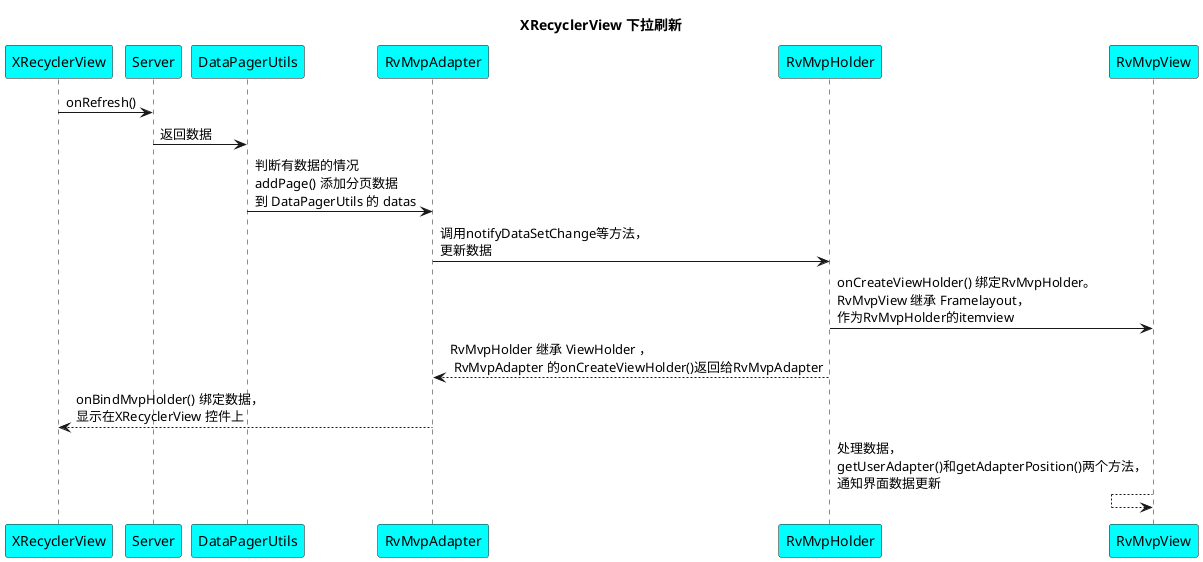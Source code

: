 @startuml
title XRecyclerView 下拉刷新
/' You can also declare:
   participant L as "I have a really\nlong name"  #99FF99，
inclue:
actor
boundary
control
entity
database
  '/
participant XRecyclerView #Cyan

participant Server #Cyan
participant DataPagerUtils #Cyan
participant RvMvpAdapter #Cyan
participant RvMvpHolder #Cyan
participant RvMvpView #Cyan

XRecyclerView -> Server: onRefresh()
Server  -> DataPagerUtils :返回数据
DataPagerUtils  -> RvMvpAdapter :判断有数据的情况\naddPage() 添加分页数据\n到 DataPagerUtils 的 datas
RvMvpAdapter -> RvMvpHolder :调用notifyDataSetChange等方法，\n更新数据
RvMvpHolder ->RvMvpView :onCreateViewHolder() 绑定RvMvpHolder。\nRvMvpView 继承 Framelayout，\n作为RvMvpHolder的itemview
RvMvpAdapter <--RvMvpHolder: RvMvpHolder 继承 ViewHolder ，\n RvMvpAdapter 的onCreateViewHolder()返回给RvMvpAdapter
XRecyclerView <--RvMvpAdapter :onBindMvpHolder() 绑定数据，\n显示在XRecyclerView 控件上

RvMvpView<--RvMvpView:处理数据，\ngetUserAdapter()和getAdapterPosition()两个方法，\n通知界面数据更新
@enduml